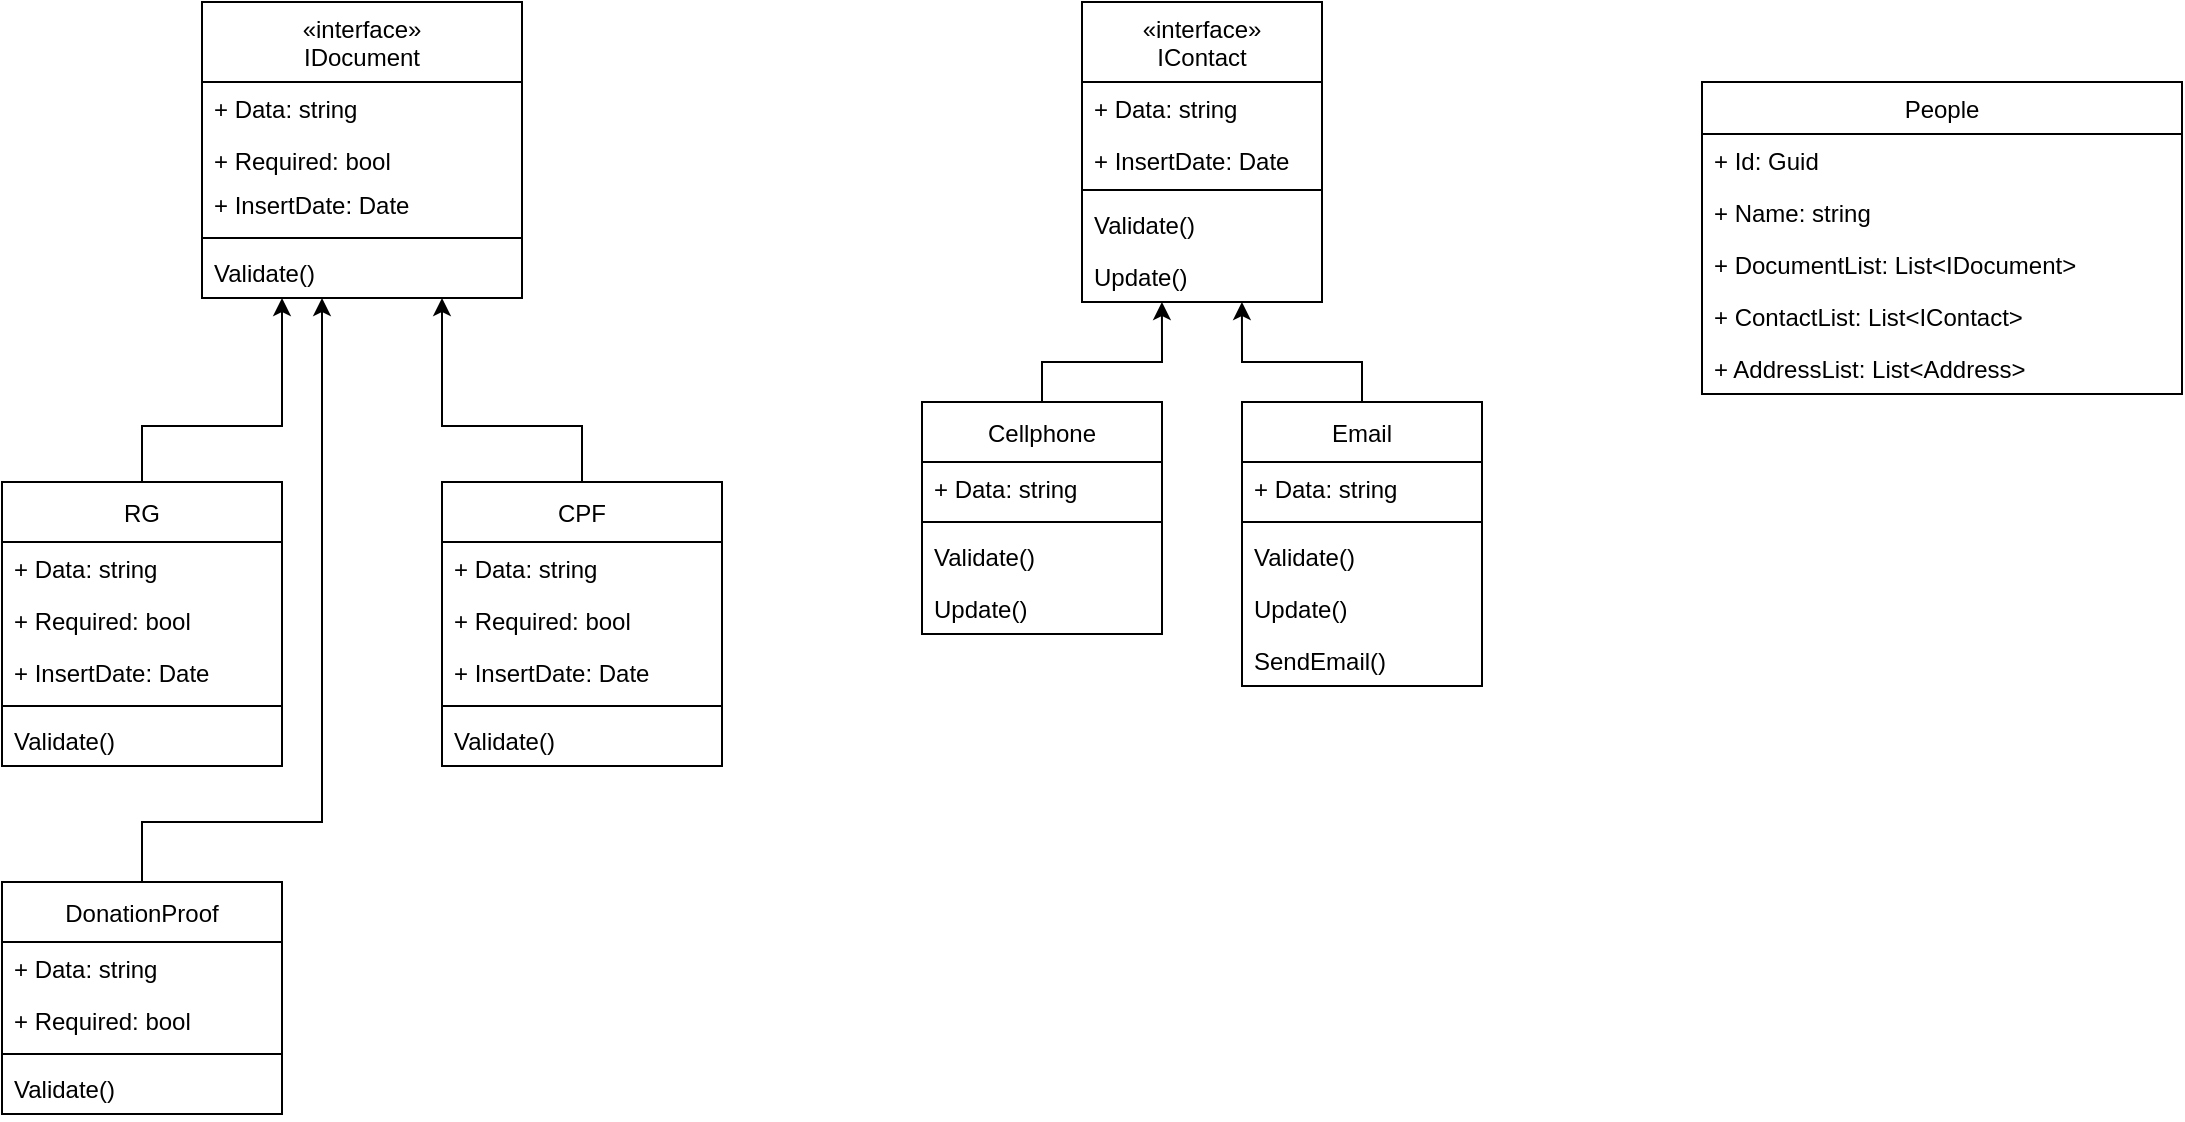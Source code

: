 <mxfile version="20.5.1" type="github">
  <diagram id="E-iEeLtAQqhnF8Df2W0B" name="Página-1">
    <mxGraphModel dx="1133" dy="867" grid="1" gridSize="10" guides="1" tooltips="1" connect="1" arrows="1" fold="1" page="1" pageScale="1" pageWidth="827" pageHeight="1169" math="0" shadow="0">
      <root>
        <mxCell id="0" />
        <mxCell id="1" parent="0" />
        <mxCell id="phABMBKXyKqPq_wbPe4x-16" value="«interface»&#xa;IDocument" style="swimlane;fontStyle=0;childLayout=stackLayout;horizontal=1;startSize=40;fillColor=none;horizontalStack=0;resizeParent=1;resizeParentMax=0;resizeLast=0;collapsible=1;marginBottom=0;" parent="1" vertex="1">
          <mxGeometry x="240" width="160" height="148" as="geometry" />
        </mxCell>
        <mxCell id="phABMBKXyKqPq_wbPe4x-17" value="+ Data: string" style="text;strokeColor=none;fillColor=none;align=left;verticalAlign=top;spacingLeft=4;spacingRight=4;overflow=hidden;rotatable=0;points=[[0,0.5],[1,0.5]];portConstraint=eastwest;" parent="phABMBKXyKqPq_wbPe4x-16" vertex="1">
          <mxGeometry y="40" width="160" height="26" as="geometry" />
        </mxCell>
        <mxCell id="phABMBKXyKqPq_wbPe4x-18" value="+ Required: bool" style="text;strokeColor=none;fillColor=none;align=left;verticalAlign=top;spacingLeft=4;spacingRight=4;overflow=hidden;rotatable=0;points=[[0,0.5],[1,0.5]];portConstraint=eastwest;" parent="phABMBKXyKqPq_wbPe4x-16" vertex="1">
          <mxGeometry y="66" width="160" height="22" as="geometry" />
        </mxCell>
        <mxCell id="-Bdz_eQ71Ck8odImY1UB-52" value="+ InsertDate: Date" style="text;strokeColor=none;fillColor=none;align=left;verticalAlign=top;spacingLeft=4;spacingRight=4;overflow=hidden;rotatable=0;points=[[0,0.5],[1,0.5]];portConstraint=eastwest;" vertex="1" parent="phABMBKXyKqPq_wbPe4x-16">
          <mxGeometry y="88" width="160" height="26" as="geometry" />
        </mxCell>
        <mxCell id="phABMBKXyKqPq_wbPe4x-36" value="" style="line;strokeWidth=1;fillColor=none;align=left;verticalAlign=middle;spacingTop=-1;spacingLeft=3;spacingRight=3;rotatable=0;labelPosition=right;points=[];portConstraint=eastwest;strokeColor=inherit;" parent="phABMBKXyKqPq_wbPe4x-16" vertex="1">
          <mxGeometry y="114" width="160" height="8" as="geometry" />
        </mxCell>
        <mxCell id="phABMBKXyKqPq_wbPe4x-37" value="Validate()" style="text;strokeColor=none;fillColor=none;align=left;verticalAlign=top;spacingLeft=4;spacingRight=4;overflow=hidden;rotatable=0;points=[[0,0.5],[1,0.5]];portConstraint=eastwest;" parent="phABMBKXyKqPq_wbPe4x-16" vertex="1">
          <mxGeometry y="122" width="160" height="26" as="geometry" />
        </mxCell>
        <mxCell id="phABMBKXyKqPq_wbPe4x-38" value="RG" style="swimlane;fontStyle=0;childLayout=stackLayout;horizontal=1;startSize=30;fillColor=none;horizontalStack=0;resizeParent=1;resizeParentMax=0;resizeLast=0;collapsible=1;marginBottom=0;" parent="1" vertex="1">
          <mxGeometry x="140" y="240" width="140" height="142" as="geometry" />
        </mxCell>
        <mxCell id="phABMBKXyKqPq_wbPe4x-39" value="+ Data: string" style="text;strokeColor=none;fillColor=none;align=left;verticalAlign=top;spacingLeft=4;spacingRight=4;overflow=hidden;rotatable=0;points=[[0,0.5],[1,0.5]];portConstraint=eastwest;" parent="phABMBKXyKqPq_wbPe4x-38" vertex="1">
          <mxGeometry y="30" width="140" height="26" as="geometry" />
        </mxCell>
        <mxCell id="phABMBKXyKqPq_wbPe4x-40" value="+ Required: bool" style="text;strokeColor=none;fillColor=none;align=left;verticalAlign=top;spacingLeft=4;spacingRight=4;overflow=hidden;rotatable=0;points=[[0,0.5],[1,0.5]];portConstraint=eastwest;" parent="phABMBKXyKqPq_wbPe4x-38" vertex="1">
          <mxGeometry y="56" width="140" height="26" as="geometry" />
        </mxCell>
        <mxCell id="-Bdz_eQ71Ck8odImY1UB-54" value="+ InsertDate: Date" style="text;strokeColor=none;fillColor=none;align=left;verticalAlign=top;spacingLeft=4;spacingRight=4;overflow=hidden;rotatable=0;points=[[0,0.5],[1,0.5]];portConstraint=eastwest;" vertex="1" parent="phABMBKXyKqPq_wbPe4x-38">
          <mxGeometry y="82" width="140" height="26" as="geometry" />
        </mxCell>
        <mxCell id="phABMBKXyKqPq_wbPe4x-41" value="" style="line;strokeWidth=1;fillColor=none;align=left;verticalAlign=middle;spacingTop=-1;spacingLeft=3;spacingRight=3;rotatable=0;labelPosition=right;points=[];portConstraint=eastwest;strokeColor=inherit;" parent="phABMBKXyKqPq_wbPe4x-38" vertex="1">
          <mxGeometry y="108" width="140" height="8" as="geometry" />
        </mxCell>
        <mxCell id="phABMBKXyKqPq_wbPe4x-42" value="Validate()" style="text;strokeColor=none;fillColor=none;align=left;verticalAlign=top;spacingLeft=4;spacingRight=4;overflow=hidden;rotatable=0;points=[[0,0.5],[1,0.5]];portConstraint=eastwest;" parent="phABMBKXyKqPq_wbPe4x-38" vertex="1">
          <mxGeometry y="116" width="140" height="26" as="geometry" />
        </mxCell>
        <mxCell id="phABMBKXyKqPq_wbPe4x-44" value="CPF" style="swimlane;fontStyle=0;childLayout=stackLayout;horizontal=1;startSize=30;fillColor=none;horizontalStack=0;resizeParent=1;resizeParentMax=0;resizeLast=0;collapsible=1;marginBottom=0;" parent="1" vertex="1">
          <mxGeometry x="360" y="240" width="140" height="142" as="geometry" />
        </mxCell>
        <mxCell id="phABMBKXyKqPq_wbPe4x-45" value="+ Data: string" style="text;strokeColor=none;fillColor=none;align=left;verticalAlign=top;spacingLeft=4;spacingRight=4;overflow=hidden;rotatable=0;points=[[0,0.5],[1,0.5]];portConstraint=eastwest;" parent="phABMBKXyKqPq_wbPe4x-44" vertex="1">
          <mxGeometry y="30" width="140" height="26" as="geometry" />
        </mxCell>
        <mxCell id="phABMBKXyKqPq_wbPe4x-46" value="+ Required: bool" style="text;strokeColor=none;fillColor=none;align=left;verticalAlign=top;spacingLeft=4;spacingRight=4;overflow=hidden;rotatable=0;points=[[0,0.5],[1,0.5]];portConstraint=eastwest;" parent="phABMBKXyKqPq_wbPe4x-44" vertex="1">
          <mxGeometry y="56" width="140" height="26" as="geometry" />
        </mxCell>
        <mxCell id="-Bdz_eQ71Ck8odImY1UB-53" value="+ InsertDate: Date" style="text;strokeColor=none;fillColor=none;align=left;verticalAlign=top;spacingLeft=4;spacingRight=4;overflow=hidden;rotatable=0;points=[[0,0.5],[1,0.5]];portConstraint=eastwest;" vertex="1" parent="phABMBKXyKqPq_wbPe4x-44">
          <mxGeometry y="82" width="140" height="26" as="geometry" />
        </mxCell>
        <mxCell id="phABMBKXyKqPq_wbPe4x-47" value="" style="line;strokeWidth=1;fillColor=none;align=left;verticalAlign=middle;spacingTop=-1;spacingLeft=3;spacingRight=3;rotatable=0;labelPosition=right;points=[];portConstraint=eastwest;strokeColor=inherit;" parent="phABMBKXyKqPq_wbPe4x-44" vertex="1">
          <mxGeometry y="108" width="140" height="8" as="geometry" />
        </mxCell>
        <mxCell id="phABMBKXyKqPq_wbPe4x-48" value="Validate()" style="text;strokeColor=none;fillColor=none;align=left;verticalAlign=top;spacingLeft=4;spacingRight=4;overflow=hidden;rotatable=0;points=[[0,0.5],[1,0.5]];portConstraint=eastwest;" parent="phABMBKXyKqPq_wbPe4x-44" vertex="1">
          <mxGeometry y="116" width="140" height="26" as="geometry" />
        </mxCell>
        <mxCell id="phABMBKXyKqPq_wbPe4x-51" value="" style="edgeStyle=segmentEdgeStyle;endArrow=classic;html=1;rounded=0;exitX=0.5;exitY=0;exitDx=0;exitDy=0;" parent="1" edge="1" target="phABMBKXyKqPq_wbPe4x-37">
          <mxGeometry width="50" height="50" relative="1" as="geometry">
            <mxPoint x="210" y="240" as="sourcePoint" />
            <mxPoint x="280" y="162" as="targetPoint" />
            <Array as="points">
              <mxPoint x="210" y="212" />
              <mxPoint x="280" y="212" />
            </Array>
          </mxGeometry>
        </mxCell>
        <mxCell id="phABMBKXyKqPq_wbPe4x-54" value="" style="edgeStyle=segmentEdgeStyle;endArrow=classic;html=1;rounded=0;exitX=0.5;exitY=0;exitDx=0;exitDy=0;" parent="1" edge="1" target="phABMBKXyKqPq_wbPe4x-37">
          <mxGeometry width="50" height="50" relative="1" as="geometry">
            <mxPoint x="430" y="240" as="sourcePoint" />
            <mxPoint x="360" y="162" as="targetPoint" />
            <Array as="points">
              <mxPoint x="430" y="212" />
              <mxPoint x="360" y="212" />
            </Array>
          </mxGeometry>
        </mxCell>
        <mxCell id="-Bdz_eQ71Ck8odImY1UB-2" value="People" style="swimlane;fontStyle=0;childLayout=stackLayout;horizontal=1;startSize=26;fillColor=none;horizontalStack=0;resizeParent=1;resizeParentMax=0;resizeLast=0;collapsible=1;marginBottom=0;" vertex="1" parent="1">
          <mxGeometry x="990" y="40" width="240" height="156" as="geometry" />
        </mxCell>
        <mxCell id="-Bdz_eQ71Ck8odImY1UB-3" value="+ Id: Guid" style="text;strokeColor=none;fillColor=none;align=left;verticalAlign=top;spacingLeft=4;spacingRight=4;overflow=hidden;rotatable=0;points=[[0,0.5],[1,0.5]];portConstraint=eastwest;" vertex="1" parent="-Bdz_eQ71Ck8odImY1UB-2">
          <mxGeometry y="26" width="240" height="26" as="geometry" />
        </mxCell>
        <mxCell id="-Bdz_eQ71Ck8odImY1UB-4" value="+ Name: string" style="text;strokeColor=none;fillColor=none;align=left;verticalAlign=top;spacingLeft=4;spacingRight=4;overflow=hidden;rotatable=0;points=[[0,0.5],[1,0.5]];portConstraint=eastwest;" vertex="1" parent="-Bdz_eQ71Ck8odImY1UB-2">
          <mxGeometry y="52" width="240" height="26" as="geometry" />
        </mxCell>
        <mxCell id="-Bdz_eQ71Ck8odImY1UB-5" value="+ DocumentList: List&lt;IDocument&gt;" style="text;strokeColor=none;fillColor=none;align=left;verticalAlign=top;spacingLeft=4;spacingRight=4;overflow=hidden;rotatable=0;points=[[0,0.5],[1,0.5]];portConstraint=eastwest;" vertex="1" parent="-Bdz_eQ71Ck8odImY1UB-2">
          <mxGeometry y="78" width="240" height="26" as="geometry" />
        </mxCell>
        <mxCell id="-Bdz_eQ71Ck8odImY1UB-37" value="+ ContactList: List&lt;IContact&gt;" style="text;strokeColor=none;fillColor=none;align=left;verticalAlign=top;spacingLeft=4;spacingRight=4;overflow=hidden;rotatable=0;points=[[0,0.5],[1,0.5]];portConstraint=eastwest;" vertex="1" parent="-Bdz_eQ71Ck8odImY1UB-2">
          <mxGeometry y="104" width="240" height="26" as="geometry" />
        </mxCell>
        <mxCell id="-Bdz_eQ71Ck8odImY1UB-6" value="+ AddressList: List&lt;Address&gt;" style="text;strokeColor=none;fillColor=none;align=left;verticalAlign=top;spacingLeft=4;spacingRight=4;overflow=hidden;rotatable=0;points=[[0,0.5],[1,0.5]];portConstraint=eastwest;" vertex="1" parent="-Bdz_eQ71Ck8odImY1UB-2">
          <mxGeometry y="130" width="240" height="26" as="geometry" />
        </mxCell>
        <mxCell id="-Bdz_eQ71Ck8odImY1UB-20" style="edgeStyle=orthogonalEdgeStyle;rounded=0;orthogonalLoop=1;jettySize=auto;html=1;exitX=0.5;exitY=0;exitDx=0;exitDy=0;shadow=0;" edge="1" parent="1" source="-Bdz_eQ71Ck8odImY1UB-15" target="phABMBKXyKqPq_wbPe4x-37">
          <mxGeometry relative="1" as="geometry">
            <mxPoint x="320" y="190" as="targetPoint" />
            <Array as="points">
              <mxPoint x="210" y="410" />
              <mxPoint x="300" y="410" />
            </Array>
          </mxGeometry>
        </mxCell>
        <mxCell id="-Bdz_eQ71Ck8odImY1UB-15" value="DonationProof" style="swimlane;fontStyle=0;childLayout=stackLayout;horizontal=1;startSize=30;fillColor=none;horizontalStack=0;resizeParent=1;resizeParentMax=0;resizeLast=0;collapsible=1;marginBottom=0;" vertex="1" parent="1">
          <mxGeometry x="140" y="440" width="140" height="116" as="geometry" />
        </mxCell>
        <mxCell id="-Bdz_eQ71Ck8odImY1UB-16" value="+ Data: string" style="text;strokeColor=none;fillColor=none;align=left;verticalAlign=top;spacingLeft=4;spacingRight=4;overflow=hidden;rotatable=0;points=[[0,0.5],[1,0.5]];portConstraint=eastwest;" vertex="1" parent="-Bdz_eQ71Ck8odImY1UB-15">
          <mxGeometry y="30" width="140" height="26" as="geometry" />
        </mxCell>
        <mxCell id="-Bdz_eQ71Ck8odImY1UB-17" value="+ Required: bool" style="text;strokeColor=none;fillColor=none;align=left;verticalAlign=top;spacingLeft=4;spacingRight=4;overflow=hidden;rotatable=0;points=[[0,0.5],[1,0.5]];portConstraint=eastwest;" vertex="1" parent="-Bdz_eQ71Ck8odImY1UB-15">
          <mxGeometry y="56" width="140" height="26" as="geometry" />
        </mxCell>
        <mxCell id="-Bdz_eQ71Ck8odImY1UB-18" value="" style="line;strokeWidth=1;fillColor=none;align=left;verticalAlign=middle;spacingTop=-1;spacingLeft=3;spacingRight=3;rotatable=0;labelPosition=right;points=[];portConstraint=eastwest;strokeColor=inherit;" vertex="1" parent="-Bdz_eQ71Ck8odImY1UB-15">
          <mxGeometry y="82" width="140" height="8" as="geometry" />
        </mxCell>
        <mxCell id="-Bdz_eQ71Ck8odImY1UB-19" value="Validate()" style="text;strokeColor=none;fillColor=none;align=left;verticalAlign=top;spacingLeft=4;spacingRight=4;overflow=hidden;rotatable=0;points=[[0,0.5],[1,0.5]];portConstraint=eastwest;" vertex="1" parent="-Bdz_eQ71Ck8odImY1UB-15">
          <mxGeometry y="90" width="140" height="26" as="geometry" />
        </mxCell>
        <mxCell id="-Bdz_eQ71Ck8odImY1UB-32" value="«interface»&#xa;IContact" style="swimlane;fontStyle=0;childLayout=stackLayout;horizontal=1;startSize=40;fillColor=none;horizontalStack=0;resizeParent=1;resizeParentMax=0;resizeLast=0;collapsible=1;marginBottom=0;" vertex="1" parent="1">
          <mxGeometry x="680" width="120" height="150" as="geometry" />
        </mxCell>
        <mxCell id="-Bdz_eQ71Ck8odImY1UB-33" value="+ Data: string" style="text;strokeColor=none;fillColor=none;align=left;verticalAlign=top;spacingLeft=4;spacingRight=4;overflow=hidden;rotatable=0;points=[[0,0.5],[1,0.5]];portConstraint=eastwest;" vertex="1" parent="-Bdz_eQ71Ck8odImY1UB-32">
          <mxGeometry y="40" width="120" height="26" as="geometry" />
        </mxCell>
        <mxCell id="-Bdz_eQ71Ck8odImY1UB-49" value="+ InsertDate: Date" style="text;strokeColor=none;fillColor=none;align=left;verticalAlign=top;spacingLeft=4;spacingRight=4;overflow=hidden;rotatable=0;points=[[0,0.5],[1,0.5]];portConstraint=eastwest;" vertex="1" parent="-Bdz_eQ71Ck8odImY1UB-32">
          <mxGeometry y="66" width="120" height="24" as="geometry" />
        </mxCell>
        <mxCell id="-Bdz_eQ71Ck8odImY1UB-35" value="" style="line;strokeWidth=1;fillColor=none;align=left;verticalAlign=middle;spacingTop=-1;spacingLeft=3;spacingRight=3;rotatable=0;labelPosition=right;points=[];portConstraint=eastwest;strokeColor=inherit;" vertex="1" parent="-Bdz_eQ71Ck8odImY1UB-32">
          <mxGeometry y="90" width="120" height="8" as="geometry" />
        </mxCell>
        <mxCell id="-Bdz_eQ71Ck8odImY1UB-36" value="Validate()" style="text;strokeColor=none;fillColor=none;align=left;verticalAlign=top;spacingLeft=4;spacingRight=4;overflow=hidden;rotatable=0;points=[[0,0.5],[1,0.5]];portConstraint=eastwest;" vertex="1" parent="-Bdz_eQ71Ck8odImY1UB-32">
          <mxGeometry y="98" width="120" height="26" as="geometry" />
        </mxCell>
        <mxCell id="-Bdz_eQ71Ck8odImY1UB-55" value="Update()" style="text;strokeColor=none;fillColor=none;align=left;verticalAlign=top;spacingLeft=4;spacingRight=4;overflow=hidden;rotatable=0;points=[[0,0.5],[1,0.5]];portConstraint=eastwest;" vertex="1" parent="-Bdz_eQ71Ck8odImY1UB-32">
          <mxGeometry y="124" width="120" height="26" as="geometry" />
        </mxCell>
        <mxCell id="-Bdz_eQ71Ck8odImY1UB-62" style="edgeStyle=orthogonalEdgeStyle;rounded=0;orthogonalLoop=1;jettySize=auto;html=1;exitX=0.5;exitY=0;exitDx=0;exitDy=0;entryX=0.333;entryY=1;entryDx=0;entryDy=0;entryPerimeter=0;shadow=0;" edge="1" parent="1" source="-Bdz_eQ71Ck8odImY1UB-39" target="-Bdz_eQ71Ck8odImY1UB-55">
          <mxGeometry relative="1" as="geometry">
            <Array as="points">
              <mxPoint x="660" y="180" />
              <mxPoint x="720" y="180" />
            </Array>
          </mxGeometry>
        </mxCell>
        <mxCell id="-Bdz_eQ71Ck8odImY1UB-39" value="Cellphone" style="swimlane;fontStyle=0;childLayout=stackLayout;horizontal=1;startSize=30;fillColor=none;horizontalStack=0;resizeParent=1;resizeParentMax=0;resizeLast=0;collapsible=1;marginBottom=0;" vertex="1" parent="1">
          <mxGeometry x="600" y="200" width="120" height="116" as="geometry" />
        </mxCell>
        <mxCell id="-Bdz_eQ71Ck8odImY1UB-40" value="+ Data: string" style="text;strokeColor=none;fillColor=none;align=left;verticalAlign=top;spacingLeft=4;spacingRight=4;overflow=hidden;rotatable=0;points=[[0,0.5],[1,0.5]];portConstraint=eastwest;" vertex="1" parent="-Bdz_eQ71Ck8odImY1UB-39">
          <mxGeometry y="30" width="120" height="26" as="geometry" />
        </mxCell>
        <mxCell id="-Bdz_eQ71Ck8odImY1UB-42" value="" style="line;strokeWidth=1;fillColor=none;align=left;verticalAlign=middle;spacingTop=-1;spacingLeft=3;spacingRight=3;rotatable=0;labelPosition=right;points=[];portConstraint=eastwest;strokeColor=inherit;" vertex="1" parent="-Bdz_eQ71Ck8odImY1UB-39">
          <mxGeometry y="56" width="120" height="8" as="geometry" />
        </mxCell>
        <mxCell id="-Bdz_eQ71Ck8odImY1UB-43" value="Validate()" style="text;strokeColor=none;fillColor=none;align=left;verticalAlign=top;spacingLeft=4;spacingRight=4;overflow=hidden;rotatable=0;points=[[0,0.5],[1,0.5]];portConstraint=eastwest;" vertex="1" parent="-Bdz_eQ71Ck8odImY1UB-39">
          <mxGeometry y="64" width="120" height="26" as="geometry" />
        </mxCell>
        <mxCell id="-Bdz_eQ71Ck8odImY1UB-56" value="Update()" style="text;strokeColor=none;fillColor=none;align=left;verticalAlign=top;spacingLeft=4;spacingRight=4;overflow=hidden;rotatable=0;points=[[0,0.5],[1,0.5]];portConstraint=eastwest;" vertex="1" parent="-Bdz_eQ71Ck8odImY1UB-39">
          <mxGeometry y="90" width="120" height="26" as="geometry" />
        </mxCell>
        <mxCell id="-Bdz_eQ71Ck8odImY1UB-44" value="Email" style="swimlane;fontStyle=0;childLayout=stackLayout;horizontal=1;startSize=30;fillColor=none;horizontalStack=0;resizeParent=1;resizeParentMax=0;resizeLast=0;collapsible=1;marginBottom=0;" vertex="1" parent="1">
          <mxGeometry x="760" y="200" width="120" height="142" as="geometry" />
        </mxCell>
        <mxCell id="-Bdz_eQ71Ck8odImY1UB-45" value="+ Data: string" style="text;strokeColor=none;fillColor=none;align=left;verticalAlign=top;spacingLeft=4;spacingRight=4;overflow=hidden;rotatable=0;points=[[0,0.5],[1,0.5]];portConstraint=eastwest;" vertex="1" parent="-Bdz_eQ71Ck8odImY1UB-44">
          <mxGeometry y="30" width="120" height="26" as="geometry" />
        </mxCell>
        <mxCell id="-Bdz_eQ71Ck8odImY1UB-47" value="" style="line;strokeWidth=1;fillColor=none;align=left;verticalAlign=middle;spacingTop=-1;spacingLeft=3;spacingRight=3;rotatable=0;labelPosition=right;points=[];portConstraint=eastwest;strokeColor=inherit;" vertex="1" parent="-Bdz_eQ71Ck8odImY1UB-44">
          <mxGeometry y="56" width="120" height="8" as="geometry" />
        </mxCell>
        <mxCell id="-Bdz_eQ71Ck8odImY1UB-48" value="Validate()" style="text;strokeColor=none;fillColor=none;align=left;verticalAlign=top;spacingLeft=4;spacingRight=4;overflow=hidden;rotatable=0;points=[[0,0.5],[1,0.5]];portConstraint=eastwest;" vertex="1" parent="-Bdz_eQ71Ck8odImY1UB-44">
          <mxGeometry y="64" width="120" height="26" as="geometry" />
        </mxCell>
        <mxCell id="-Bdz_eQ71Ck8odImY1UB-57" value="Update()" style="text;strokeColor=none;fillColor=none;align=left;verticalAlign=top;spacingLeft=4;spacingRight=4;overflow=hidden;rotatable=0;points=[[0,0.5],[1,0.5]];portConstraint=eastwest;" vertex="1" parent="-Bdz_eQ71Ck8odImY1UB-44">
          <mxGeometry y="90" width="120" height="26" as="geometry" />
        </mxCell>
        <mxCell id="-Bdz_eQ71Ck8odImY1UB-58" value="SendEmail()" style="text;strokeColor=none;fillColor=none;align=left;verticalAlign=top;spacingLeft=4;spacingRight=4;overflow=hidden;rotatable=0;points=[[0,0.5],[1,0.5]];portConstraint=eastwest;" vertex="1" parent="-Bdz_eQ71Ck8odImY1UB-44">
          <mxGeometry y="116" width="120" height="26" as="geometry" />
        </mxCell>
        <mxCell id="-Bdz_eQ71Ck8odImY1UB-84" style="edgeStyle=orthogonalEdgeStyle;rounded=0;orthogonalLoop=1;jettySize=auto;html=1;entryX=0.333;entryY=1;entryDx=0;entryDy=0;entryPerimeter=0;shadow=0;" edge="1" parent="1">
          <mxGeometry relative="1" as="geometry">
            <mxPoint x="820" y="200" as="sourcePoint" />
            <mxPoint x="759.96" y="150" as="targetPoint" />
            <Array as="points">
              <mxPoint x="820" y="180" />
              <mxPoint x="760" y="180" />
            </Array>
          </mxGeometry>
        </mxCell>
      </root>
    </mxGraphModel>
  </diagram>
</mxfile>
